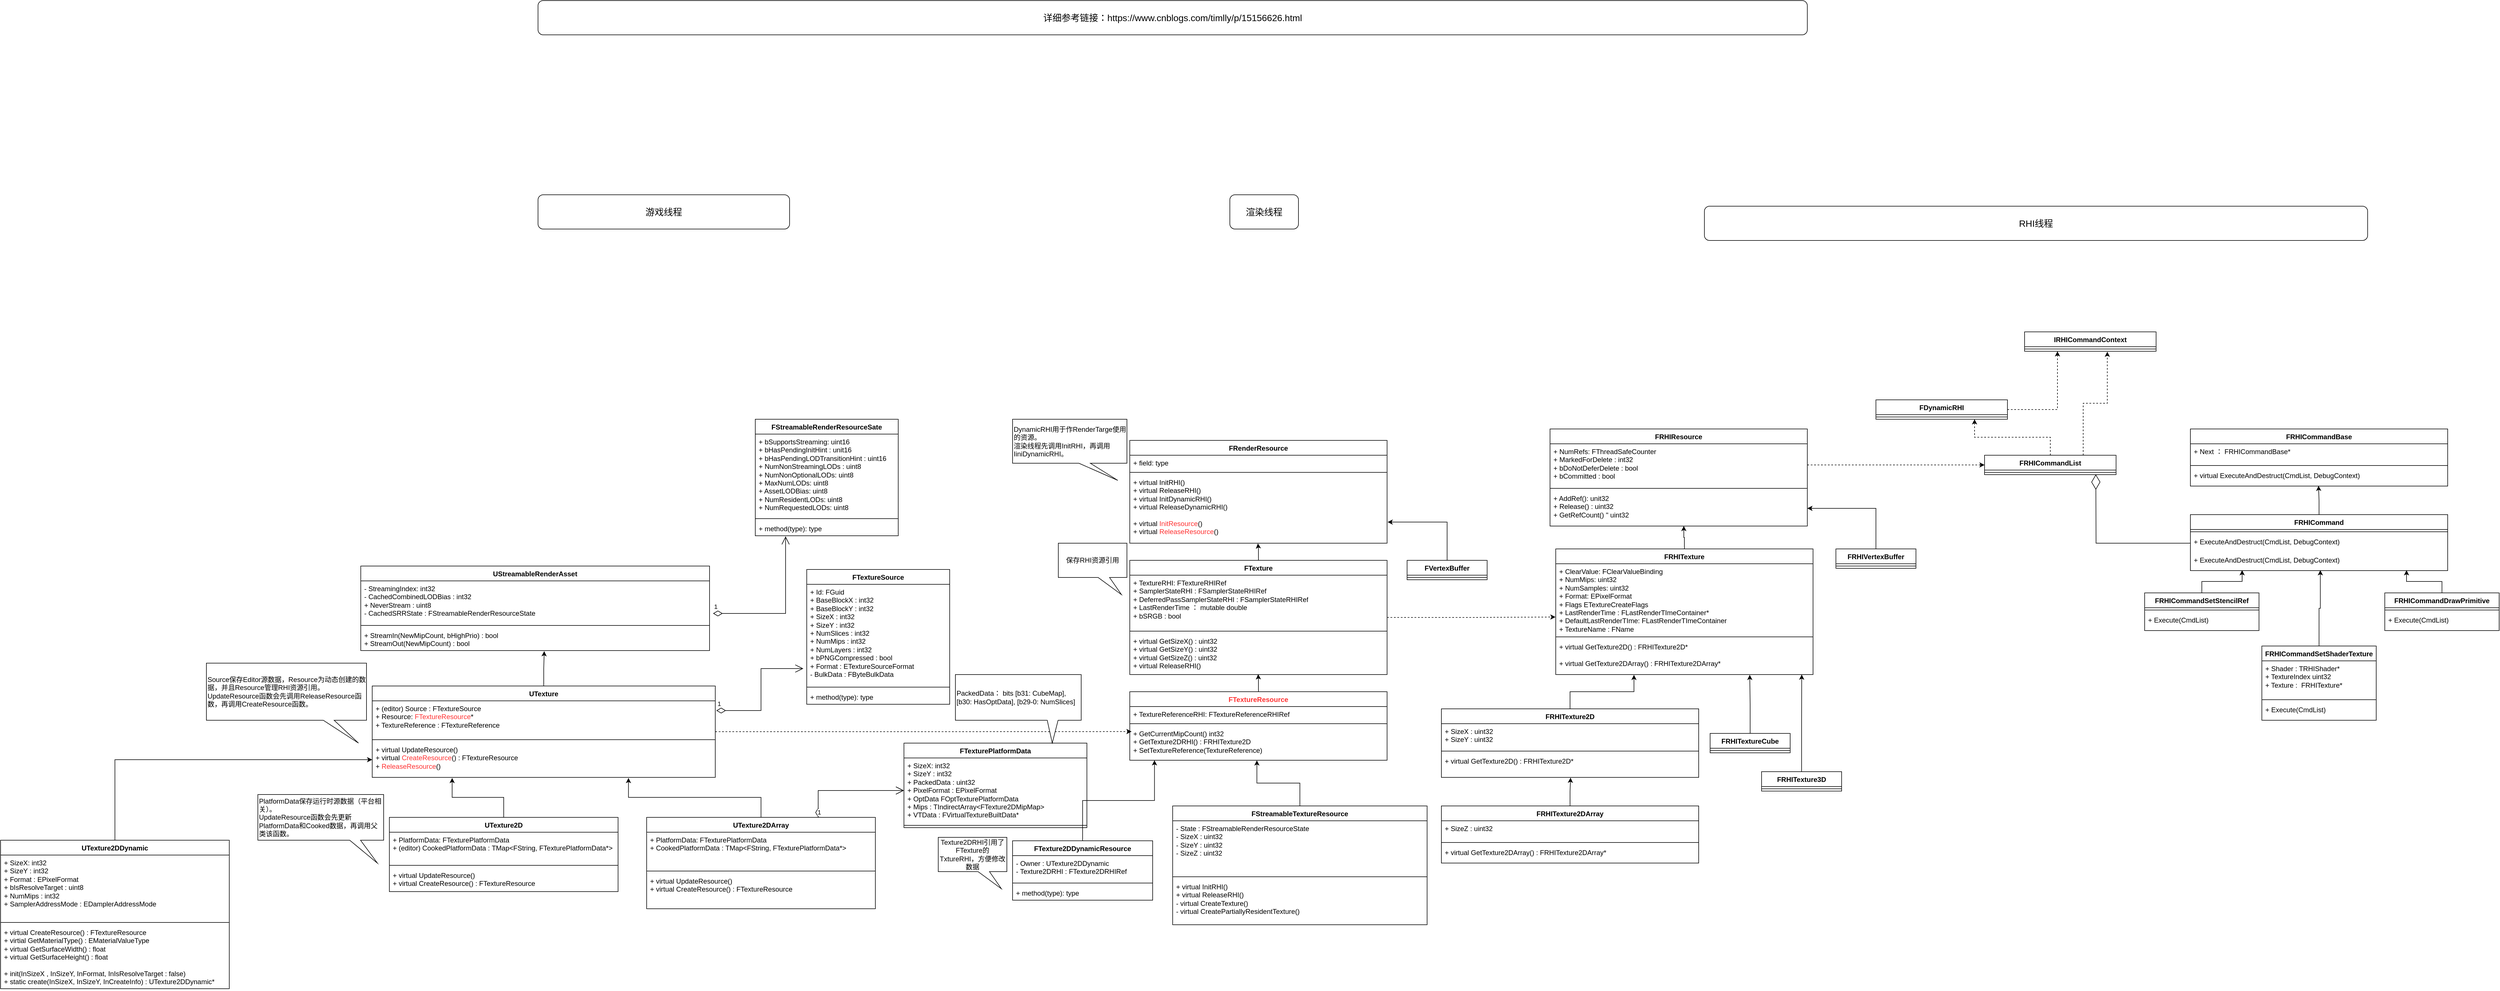 <mxfile version="24.0.6" type="github">
  <diagram id="C5RBs43oDa-KdzZeNtuy" name="Page-1">
    <mxGraphModel dx="4495" dy="5303" grid="1" gridSize="10" guides="1" tooltips="1" connect="1" arrows="1" fold="1" page="1" pageScale="1" pageWidth="3300" pageHeight="4681" math="0" shadow="0">
      <root>
        <mxCell id="WIyWlLk6GJQsqaUBKTNV-0" />
        <mxCell id="WIyWlLk6GJQsqaUBKTNV-1" parent="WIyWlLk6GJQsqaUBKTNV-0" />
        <mxCell id="1qPpvCroPMqW7wBHYJon-7" value="UTexture" style="swimlane;fontStyle=1;align=center;verticalAlign=top;childLayout=stackLayout;horizontal=1;startSize=26;horizontalStack=0;resizeParent=1;resizeParentMax=0;resizeLast=0;collapsible=1;marginBottom=0;whiteSpace=wrap;html=1;" parent="WIyWlLk6GJQsqaUBKTNV-1" vertex="1">
          <mxGeometry x="270" y="320" width="600" height="160" as="geometry" />
        </mxCell>
        <mxCell id="1qPpvCroPMqW7wBHYJon-8" value="&lt;div&gt;+ (editor) Source : FTextureSource&lt;/div&gt;+ Resource: &lt;font color=&quot;#ff3333&quot;&gt;FTextureResource&lt;/font&gt;*&lt;div&gt;+ TextureReference : FTextureReference&lt;/div&gt;&lt;div&gt;&lt;br&gt;&lt;/div&gt;" style="text;strokeColor=none;fillColor=none;align=left;verticalAlign=top;spacingLeft=4;spacingRight=4;overflow=hidden;rotatable=0;points=[[0,0.5],[1,0.5]];portConstraint=eastwest;whiteSpace=wrap;html=1;" parent="1qPpvCroPMqW7wBHYJon-7" vertex="1">
          <mxGeometry y="26" width="600" height="64" as="geometry" />
        </mxCell>
        <mxCell id="1qPpvCroPMqW7wBHYJon-9" value="" style="line;strokeWidth=1;fillColor=none;align=left;verticalAlign=middle;spacingTop=-1;spacingLeft=3;spacingRight=3;rotatable=0;labelPosition=right;points=[];portConstraint=eastwest;strokeColor=inherit;" parent="1qPpvCroPMqW7wBHYJon-7" vertex="1">
          <mxGeometry y="90" width="600" height="8" as="geometry" />
        </mxCell>
        <mxCell id="1qPpvCroPMqW7wBHYJon-10" value="+ virtual UpdateResource()&lt;div&gt;+ virtual&amp;nbsp;&lt;font color=&quot;#ff3333&quot;&gt;CreateResource&lt;/font&gt;() : FTextureResource&lt;/div&gt;&lt;div&gt;+ &lt;font color=&quot;#ff3333&quot;&gt;ReleaseResource&lt;/font&gt;()&lt;/div&gt;" style="text;strokeColor=none;fillColor=none;align=left;verticalAlign=top;spacingLeft=4;spacingRight=4;overflow=hidden;rotatable=0;points=[[0,0.5],[1,0.5]];portConstraint=eastwest;whiteSpace=wrap;html=1;" parent="1qPpvCroPMqW7wBHYJon-7" vertex="1">
          <mxGeometry y="98" width="600" height="62" as="geometry" />
        </mxCell>
        <mxCell id="1qPpvCroPMqW7wBHYJon-11" value="UTexture2D" style="swimlane;fontStyle=1;align=center;verticalAlign=top;childLayout=stackLayout;horizontal=1;startSize=26;horizontalStack=0;resizeParent=1;resizeParentMax=0;resizeLast=0;collapsible=1;marginBottom=0;whiteSpace=wrap;html=1;" parent="WIyWlLk6GJQsqaUBKTNV-1" vertex="1">
          <mxGeometry x="300" y="550" width="400" height="130" as="geometry" />
        </mxCell>
        <mxCell id="1qPpvCroPMqW7wBHYJon-12" value="+ PlatformData: FTexturePlatformData&lt;div&gt;+ (editor) CookedPlatformData :&amp;nbsp;TMap&amp;lt;FString, FTexturePlatformData*&amp;gt;&lt;/div&gt;" style="text;strokeColor=none;fillColor=none;align=left;verticalAlign=top;spacingLeft=4;spacingRight=4;overflow=hidden;rotatable=0;points=[[0,0.5],[1,0.5]];portConstraint=eastwest;whiteSpace=wrap;html=1;" parent="1qPpvCroPMqW7wBHYJon-11" vertex="1">
          <mxGeometry y="26" width="400" height="54" as="geometry" />
        </mxCell>
        <mxCell id="1qPpvCroPMqW7wBHYJon-13" value="" style="line;strokeWidth=1;fillColor=none;align=left;verticalAlign=middle;spacingTop=-1;spacingLeft=3;spacingRight=3;rotatable=0;labelPosition=right;points=[];portConstraint=eastwest;strokeColor=inherit;" parent="1qPpvCroPMqW7wBHYJon-11" vertex="1">
          <mxGeometry y="80" width="400" height="8" as="geometry" />
        </mxCell>
        <mxCell id="1qPpvCroPMqW7wBHYJon-14" value="+ virtual UpdateResource()&lt;div&gt;+ virtual&amp;nbsp;CreateResource() : FTextureResource&lt;/div&gt;&lt;div&gt;&lt;br&gt;&lt;/div&gt;" style="text;strokeColor=none;fillColor=none;align=left;verticalAlign=top;spacingLeft=4;spacingRight=4;overflow=hidden;rotatable=0;points=[[0,0.5],[1,0.5]];portConstraint=eastwest;whiteSpace=wrap;html=1;" parent="1qPpvCroPMqW7wBHYJon-11" vertex="1">
          <mxGeometry y="88" width="400" height="42" as="geometry" />
        </mxCell>
        <mxCell id="1qPpvCroPMqW7wBHYJon-16" style="edgeStyle=orthogonalEdgeStyle;rounded=0;orthogonalLoop=1;jettySize=auto;html=1;entryX=0.233;entryY=1.016;entryDx=0;entryDy=0;entryPerimeter=0;" parent="WIyWlLk6GJQsqaUBKTNV-1" source="1qPpvCroPMqW7wBHYJon-11" target="1qPpvCroPMqW7wBHYJon-10" edge="1">
          <mxGeometry relative="1" as="geometry" />
        </mxCell>
        <mxCell id="1mHHUEUBmw5j4xQIcPsZ-0" value="UTexture2DArray" style="swimlane;fontStyle=1;align=center;verticalAlign=top;childLayout=stackLayout;horizontal=1;startSize=26;horizontalStack=0;resizeParent=1;resizeParentMax=0;resizeLast=0;collapsible=1;marginBottom=0;whiteSpace=wrap;html=1;" parent="WIyWlLk6GJQsqaUBKTNV-1" vertex="1">
          <mxGeometry x="750" y="550" width="400" height="160" as="geometry" />
        </mxCell>
        <mxCell id="1mHHUEUBmw5j4xQIcPsZ-1" value="+ PlatformData: FTexturePlatformData&lt;div&gt;+ CookedPlatformData :&amp;nbsp;TMap&amp;lt;FString, FTexturePlatformData*&amp;gt;&lt;/div&gt;" style="text;strokeColor=none;fillColor=none;align=left;verticalAlign=top;spacingLeft=4;spacingRight=4;overflow=hidden;rotatable=0;points=[[0,0.5],[1,0.5]];portConstraint=eastwest;whiteSpace=wrap;html=1;" parent="1mHHUEUBmw5j4xQIcPsZ-0" vertex="1">
          <mxGeometry y="26" width="400" height="64" as="geometry" />
        </mxCell>
        <mxCell id="1mHHUEUBmw5j4xQIcPsZ-2" value="" style="line;strokeWidth=1;fillColor=none;align=left;verticalAlign=middle;spacingTop=-1;spacingLeft=3;spacingRight=3;rotatable=0;labelPosition=right;points=[];portConstraint=eastwest;strokeColor=inherit;" parent="1mHHUEUBmw5j4xQIcPsZ-0" vertex="1">
          <mxGeometry y="90" width="400" height="8" as="geometry" />
        </mxCell>
        <mxCell id="1mHHUEUBmw5j4xQIcPsZ-3" value="+ virtual UpdateResource()&lt;div&gt;+ virtual&amp;nbsp;CreateResource() : FTextureResource&lt;/div&gt;&lt;div&gt;&lt;br&gt;&lt;/div&gt;" style="text;strokeColor=none;fillColor=none;align=left;verticalAlign=top;spacingLeft=4;spacingRight=4;overflow=hidden;rotatable=0;points=[[0,0.5],[1,0.5]];portConstraint=eastwest;whiteSpace=wrap;html=1;" parent="1mHHUEUBmw5j4xQIcPsZ-0" vertex="1">
          <mxGeometry y="98" width="400" height="62" as="geometry" />
        </mxCell>
        <mxCell id="1mHHUEUBmw5j4xQIcPsZ-4" style="edgeStyle=orthogonalEdgeStyle;rounded=0;orthogonalLoop=1;jettySize=auto;html=1;entryX=0.747;entryY=1.016;entryDx=0;entryDy=0;entryPerimeter=0;" parent="WIyWlLk6GJQsqaUBKTNV-1" source="1mHHUEUBmw5j4xQIcPsZ-0" target="1qPpvCroPMqW7wBHYJon-10" edge="1">
          <mxGeometry relative="1" as="geometry" />
        </mxCell>
        <mxCell id="1mHHUEUBmw5j4xQIcPsZ-10" value="&lt;font color=&quot;#ff3333&quot;&gt;FTextureResource&lt;/font&gt;" style="swimlane;fontStyle=1;align=center;verticalAlign=top;childLayout=stackLayout;horizontal=1;startSize=26;horizontalStack=0;resizeParent=1;resizeParentMax=0;resizeLast=0;collapsible=1;marginBottom=0;whiteSpace=wrap;html=1;" parent="WIyWlLk6GJQsqaUBKTNV-1" vertex="1">
          <mxGeometry x="1595" y="330" width="450" height="120" as="geometry" />
        </mxCell>
        <mxCell id="1mHHUEUBmw5j4xQIcPsZ-11" value="+ TextureReferenceRHI: FTextureReferenceRHIRef" style="text;strokeColor=none;fillColor=none;align=left;verticalAlign=top;spacingLeft=4;spacingRight=4;overflow=hidden;rotatable=0;points=[[0,0.5],[1,0.5]];portConstraint=eastwest;whiteSpace=wrap;html=1;" parent="1mHHUEUBmw5j4xQIcPsZ-10" vertex="1">
          <mxGeometry y="26" width="450" height="26" as="geometry" />
        </mxCell>
        <mxCell id="1mHHUEUBmw5j4xQIcPsZ-12" value="" style="line;strokeWidth=1;fillColor=none;align=left;verticalAlign=middle;spacingTop=-1;spacingLeft=3;spacingRight=3;rotatable=0;labelPosition=right;points=[];portConstraint=eastwest;strokeColor=inherit;" parent="1mHHUEUBmw5j4xQIcPsZ-10" vertex="1">
          <mxGeometry y="52" width="450" height="8" as="geometry" />
        </mxCell>
        <mxCell id="1mHHUEUBmw5j4xQIcPsZ-13" value="+&amp;nbsp;GetCurrentMipCount() int32&lt;div&gt;+ GetTexture2DRHI() : FRHITexture2D&lt;/div&gt;&lt;div&gt;+ SetTextureReference(TextureReference)&lt;/div&gt;" style="text;strokeColor=none;fillColor=none;align=left;verticalAlign=top;spacingLeft=4;spacingRight=4;overflow=hidden;rotatable=0;points=[[0,0.5],[1,0.5]];portConstraint=eastwest;whiteSpace=wrap;html=1;" parent="1mHHUEUBmw5j4xQIcPsZ-10" vertex="1">
          <mxGeometry y="60" width="450" height="60" as="geometry" />
        </mxCell>
        <mxCell id="1mHHUEUBmw5j4xQIcPsZ-14" value="FRenderResource" style="swimlane;fontStyle=1;align=center;verticalAlign=top;childLayout=stackLayout;horizontal=1;startSize=26;horizontalStack=0;resizeParent=1;resizeParentMax=0;resizeLast=0;collapsible=1;marginBottom=0;whiteSpace=wrap;html=1;" parent="WIyWlLk6GJQsqaUBKTNV-1" vertex="1">
          <mxGeometry x="1595" y="-110" width="450" height="180" as="geometry" />
        </mxCell>
        <mxCell id="1mHHUEUBmw5j4xQIcPsZ-15" value="+ field: type" style="text;strokeColor=none;fillColor=none;align=left;verticalAlign=top;spacingLeft=4;spacingRight=4;overflow=hidden;rotatable=0;points=[[0,0.5],[1,0.5]];portConstraint=eastwest;whiteSpace=wrap;html=1;" parent="1mHHUEUBmw5j4xQIcPsZ-14" vertex="1">
          <mxGeometry y="26" width="450" height="26" as="geometry" />
        </mxCell>
        <mxCell id="1mHHUEUBmw5j4xQIcPsZ-16" value="" style="line;strokeWidth=1;fillColor=none;align=left;verticalAlign=middle;spacingTop=-1;spacingLeft=3;spacingRight=3;rotatable=0;labelPosition=right;points=[];portConstraint=eastwest;strokeColor=inherit;" parent="1mHHUEUBmw5j4xQIcPsZ-14" vertex="1">
          <mxGeometry y="52" width="450" height="8" as="geometry" />
        </mxCell>
        <mxCell id="1mHHUEUBmw5j4xQIcPsZ-17" value="+ virtual&amp;nbsp;InitRHI()&lt;div&gt;+ virtual ReleaseRHI()&lt;/div&gt;&lt;div&gt;+&amp;nbsp;virtual InitDynamicRHI()&lt;/div&gt;&lt;div&gt;+&amp;nbsp;virtual ReleaseDynamicRHI()&lt;/div&gt;&lt;div&gt;&lt;br&gt;&lt;/div&gt;&lt;div&gt;+ virtual&amp;nbsp;&lt;font color=&quot;#ff3333&quot;&gt;InitResource&lt;/font&gt;()&lt;/div&gt;&lt;div&gt;+ virtual &lt;font color=&quot;#ff3333&quot;&gt;ReleaseResource&lt;/font&gt;()&lt;/div&gt;" style="text;strokeColor=none;fillColor=none;align=left;verticalAlign=top;spacingLeft=4;spacingRight=4;overflow=hidden;rotatable=0;points=[[0,0.5],[1,0.5]];portConstraint=eastwest;whiteSpace=wrap;html=1;" parent="1mHHUEUBmw5j4xQIcPsZ-14" vertex="1">
          <mxGeometry y="60" width="450" height="120" as="geometry" />
        </mxCell>
        <mxCell id="1mHHUEUBmw5j4xQIcPsZ-37" style="edgeStyle=orthogonalEdgeStyle;rounded=0;orthogonalLoop=1;jettySize=auto;html=1;dashed=1;entryX=-0.001;entryY=0.752;entryDx=0;entryDy=0;entryPerimeter=0;" parent="WIyWlLk6GJQsqaUBKTNV-1" source="1mHHUEUBmw5j4xQIcPsZ-18" target="1mHHUEUBmw5j4xQIcPsZ-33" edge="1">
          <mxGeometry relative="1" as="geometry" />
        </mxCell>
        <mxCell id="1mHHUEUBmw5j4xQIcPsZ-18" value="FTexture" style="swimlane;fontStyle=1;align=center;verticalAlign=top;childLayout=stackLayout;horizontal=1;startSize=26;horizontalStack=0;resizeParent=1;resizeParentMax=0;resizeLast=0;collapsible=1;marginBottom=0;whiteSpace=wrap;html=1;" parent="WIyWlLk6GJQsqaUBKTNV-1" vertex="1">
          <mxGeometry x="1595" y="100" width="450" height="200" as="geometry" />
        </mxCell>
        <mxCell id="1mHHUEUBmw5j4xQIcPsZ-19" value="+ TextureRHI: FTextureRHIRef&lt;div&gt;+&amp;nbsp;SamplerStateRHI : FSamplerStateRHIRef&lt;/div&gt;&lt;div&gt;+ DeferredPassSamplerStateRHI : FSamplerStateRHIRef&lt;/div&gt;&lt;div&gt;+&amp;nbsp;LastRenderTime ： mutable double&lt;/div&gt;&lt;div&gt;+ bSRGB : bool&lt;/div&gt;" style="text;strokeColor=none;fillColor=none;align=left;verticalAlign=top;spacingLeft=4;spacingRight=4;overflow=hidden;rotatable=0;points=[[0,0.5],[1,0.5]];portConstraint=eastwest;whiteSpace=wrap;html=1;" parent="1mHHUEUBmw5j4xQIcPsZ-18" vertex="1">
          <mxGeometry y="26" width="450" height="94" as="geometry" />
        </mxCell>
        <mxCell id="1mHHUEUBmw5j4xQIcPsZ-20" value="" style="line;strokeWidth=1;fillColor=none;align=left;verticalAlign=middle;spacingTop=-1;spacingLeft=3;spacingRight=3;rotatable=0;labelPosition=right;points=[];portConstraint=eastwest;strokeColor=inherit;" parent="1mHHUEUBmw5j4xQIcPsZ-18" vertex="1">
          <mxGeometry y="120" width="450" height="8" as="geometry" />
        </mxCell>
        <mxCell id="1mHHUEUBmw5j4xQIcPsZ-21" value="&lt;div&gt;+&amp;nbsp;virtual GetSizeX() :&amp;nbsp;&lt;span style=&quot;background-color: initial;&quot;&gt;uint32&lt;/span&gt;&lt;/div&gt;&lt;div&gt;+&amp;nbsp;virtual GetSizeY() :&amp;nbsp;&lt;span style=&quot;background-color: initial;&quot;&gt;uint32&lt;/span&gt;&lt;span style=&quot;background-color: initial;&quot;&gt;&lt;br&gt;&lt;/span&gt;&lt;/div&gt;&lt;div&gt;+&amp;nbsp;virtual GetSizeZ() :&amp;nbsp;&lt;span style=&quot;background-color: initial;&quot;&gt;uint32&lt;/span&gt;&lt;span style=&quot;background-color: initial;&quot;&gt;&lt;br&gt;&lt;/span&gt;&lt;/div&gt;&lt;div&gt;+ virtual ReleaseRHI()&lt;/div&gt;" style="text;strokeColor=none;fillColor=none;align=left;verticalAlign=top;spacingLeft=4;spacingRight=4;overflow=hidden;rotatable=0;points=[[0,0.5],[1,0.5]];portConstraint=eastwest;whiteSpace=wrap;html=1;" parent="1mHHUEUBmw5j4xQIcPsZ-18" vertex="1">
          <mxGeometry y="128" width="450" height="72" as="geometry" />
        </mxCell>
        <mxCell id="1mHHUEUBmw5j4xQIcPsZ-22" style="edgeStyle=orthogonalEdgeStyle;rounded=0;orthogonalLoop=1;jettySize=auto;html=1;entryX=0.498;entryY=1.003;entryDx=0;entryDy=0;entryPerimeter=0;" parent="WIyWlLk6GJQsqaUBKTNV-1" source="1mHHUEUBmw5j4xQIcPsZ-18" target="1mHHUEUBmw5j4xQIcPsZ-17" edge="1">
          <mxGeometry relative="1" as="geometry" />
        </mxCell>
        <mxCell id="1mHHUEUBmw5j4xQIcPsZ-24" style="edgeStyle=orthogonalEdgeStyle;rounded=0;orthogonalLoop=1;jettySize=auto;html=1;entryX=0.007;entryY=0.163;entryDx=0;entryDy=0;entryPerimeter=0;dashed=1;strokeColor=default;" parent="WIyWlLk6GJQsqaUBKTNV-1" source="1qPpvCroPMqW7wBHYJon-7" target="1mHHUEUBmw5j4xQIcPsZ-13" edge="1">
          <mxGeometry relative="1" as="geometry" />
        </mxCell>
        <mxCell id="1mHHUEUBmw5j4xQIcPsZ-26" value="保存RHI资源引用" style="shape=callout;whiteSpace=wrap;html=1;perimeter=calloutPerimeter;size=30;position=0.58;position2=0.92;" parent="WIyWlLk6GJQsqaUBKTNV-1" vertex="1">
          <mxGeometry x="1470" y="70" width="120" height="90" as="geometry" />
        </mxCell>
        <mxCell id="1mHHUEUBmw5j4xQIcPsZ-27" style="edgeStyle=orthogonalEdgeStyle;rounded=0;orthogonalLoop=1;jettySize=auto;html=1;entryX=0.499;entryY=0.992;entryDx=0;entryDy=0;entryPerimeter=0;" parent="WIyWlLk6GJQsqaUBKTNV-1" source="1mHHUEUBmw5j4xQIcPsZ-10" target="1mHHUEUBmw5j4xQIcPsZ-21" edge="1">
          <mxGeometry relative="1" as="geometry" />
        </mxCell>
        <mxCell id="1mHHUEUBmw5j4xQIcPsZ-28" value="FRHIResource" style="swimlane;fontStyle=1;align=center;verticalAlign=top;childLayout=stackLayout;horizontal=1;startSize=26;horizontalStack=0;resizeParent=1;resizeParentMax=0;resizeLast=0;collapsible=1;marginBottom=0;whiteSpace=wrap;html=1;" parent="WIyWlLk6GJQsqaUBKTNV-1" vertex="1">
          <mxGeometry x="2330" y="-130" width="450" height="170" as="geometry" />
        </mxCell>
        <mxCell id="1mHHUEUBmw5j4xQIcPsZ-29" value="+ NumRefs: FThreadSafeCounter&lt;div&gt;+ MarkedForDelete : int32&lt;/div&gt;&lt;div&gt;+ bDoNotDeferDelete : bool&lt;/div&gt;&lt;div&gt;+ bCommitted : bool&lt;/div&gt;" style="text;strokeColor=none;fillColor=none;align=left;verticalAlign=top;spacingLeft=4;spacingRight=4;overflow=hidden;rotatable=0;points=[[0,0.5],[1,0.5]];portConstraint=eastwest;whiteSpace=wrap;html=1;" parent="1mHHUEUBmw5j4xQIcPsZ-28" vertex="1">
          <mxGeometry y="26" width="450" height="74" as="geometry" />
        </mxCell>
        <mxCell id="1mHHUEUBmw5j4xQIcPsZ-30" value="" style="line;strokeWidth=1;fillColor=none;align=left;verticalAlign=middle;spacingTop=-1;spacingLeft=3;spacingRight=3;rotatable=0;labelPosition=right;points=[];portConstraint=eastwest;strokeColor=inherit;" parent="1mHHUEUBmw5j4xQIcPsZ-28" vertex="1">
          <mxGeometry y="100" width="450" height="8" as="geometry" />
        </mxCell>
        <mxCell id="1mHHUEUBmw5j4xQIcPsZ-31" value="+ AddRef(): unit32&lt;div&gt;+ Release() : uint32&lt;/div&gt;&lt;div&gt;+ GetRefCount() &quot; uint32&lt;/div&gt;" style="text;strokeColor=none;fillColor=none;align=left;verticalAlign=top;spacingLeft=4;spacingRight=4;overflow=hidden;rotatable=0;points=[[0,0.5],[1,0.5]];portConstraint=eastwest;whiteSpace=wrap;html=1;" parent="1mHHUEUBmw5j4xQIcPsZ-28" vertex="1">
          <mxGeometry y="108" width="450" height="62" as="geometry" />
        </mxCell>
        <mxCell id="1mHHUEUBmw5j4xQIcPsZ-32" value="FRHITexture" style="swimlane;fontStyle=1;align=center;verticalAlign=top;childLayout=stackLayout;horizontal=1;startSize=26;horizontalStack=0;resizeParent=1;resizeParentMax=0;resizeLast=0;collapsible=1;marginBottom=0;whiteSpace=wrap;html=1;" parent="WIyWlLk6GJQsqaUBKTNV-1" vertex="1">
          <mxGeometry x="2340" y="80" width="450" height="220" as="geometry" />
        </mxCell>
        <mxCell id="1mHHUEUBmw5j4xQIcPsZ-33" value="+ ClearValue: FClearValueBinding&lt;div&gt;+ NumMips: uint32&lt;/div&gt;&lt;div&gt;+ NumSamples: uint32&lt;/div&gt;&lt;div&gt;+ Format: EPixelFormat&lt;/div&gt;&lt;div&gt;+ Flags ETextureCreateFlags&lt;/div&gt;&lt;div&gt;+ LastRenderTime : FLastRenderTImeContainer*&lt;/div&gt;&lt;div&gt;+ DefaultLastRenderTIme:&amp;nbsp;&lt;span style=&quot;background-color: initial;&quot;&gt;FLastRenderTImeContainer&lt;/span&gt;&lt;span style=&quot;background-color: initial;&quot;&gt;&amp;nbsp;&lt;/span&gt;&lt;/div&gt;&lt;div&gt;&lt;span style=&quot;background-color: initial;&quot;&gt;+ TextureName : FName&lt;/span&gt;&lt;/div&gt;" style="text;strokeColor=none;fillColor=none;align=left;verticalAlign=top;spacingLeft=4;spacingRight=4;overflow=hidden;rotatable=0;points=[[0,0.5],[1,0.5]];portConstraint=eastwest;whiteSpace=wrap;html=1;" parent="1mHHUEUBmw5j4xQIcPsZ-32" vertex="1">
          <mxGeometry y="26" width="450" height="124" as="geometry" />
        </mxCell>
        <mxCell id="1mHHUEUBmw5j4xQIcPsZ-34" value="" style="line;strokeWidth=1;fillColor=none;align=left;verticalAlign=middle;spacingTop=-1;spacingLeft=3;spacingRight=3;rotatable=0;labelPosition=right;points=[];portConstraint=eastwest;strokeColor=inherit;" parent="1mHHUEUBmw5j4xQIcPsZ-32" vertex="1">
          <mxGeometry y="150" width="450" height="8" as="geometry" />
        </mxCell>
        <mxCell id="1mHHUEUBmw5j4xQIcPsZ-35" value="+&amp;nbsp;virtual GetTexture2D() : FRHITexture2D*&amp;nbsp;&lt;div&gt;&lt;br&gt;&lt;/div&gt;&lt;div&gt;+&amp;nbsp;virtual GetTexture2DArray() : FRHITexture2DArray*&amp;nbsp;&lt;br&gt;&lt;/div&gt;" style="text;strokeColor=none;fillColor=none;align=left;verticalAlign=top;spacingLeft=4;spacingRight=4;overflow=hidden;rotatable=0;points=[[0,0.5],[1,0.5]];portConstraint=eastwest;whiteSpace=wrap;html=1;" parent="1mHHUEUBmw5j4xQIcPsZ-32" vertex="1">
          <mxGeometry y="158" width="450" height="62" as="geometry" />
        </mxCell>
        <mxCell id="1mHHUEUBmw5j4xQIcPsZ-36" style="edgeStyle=orthogonalEdgeStyle;rounded=0;orthogonalLoop=1;jettySize=auto;html=1;entryX=0.52;entryY=0.997;entryDx=0;entryDy=0;entryPerimeter=0;" parent="WIyWlLk6GJQsqaUBKTNV-1" source="1mHHUEUBmw5j4xQIcPsZ-32" target="1mHHUEUBmw5j4xQIcPsZ-31" edge="1">
          <mxGeometry relative="1" as="geometry" />
        </mxCell>
        <mxCell id="1mHHUEUBmw5j4xQIcPsZ-38" value="UStreamableRenderAsset" style="swimlane;fontStyle=1;align=center;verticalAlign=top;childLayout=stackLayout;horizontal=1;startSize=26;horizontalStack=0;resizeParent=1;resizeParentMax=0;resizeLast=0;collapsible=1;marginBottom=0;whiteSpace=wrap;html=1;" parent="WIyWlLk6GJQsqaUBKTNV-1" vertex="1">
          <mxGeometry x="250" y="110" width="610" height="148" as="geometry" />
        </mxCell>
        <mxCell id="1mHHUEUBmw5j4xQIcPsZ-39" value="- StreamingIndex: int32&lt;div&gt;- CachedCombinedLODBias : int32&lt;/div&gt;&lt;div&gt;+ NeverStream : uint8&lt;/div&gt;&lt;div&gt;- CachedSRRState : FStreamableRenderResourceState&lt;/div&gt;" style="text;strokeColor=none;fillColor=none;align=left;verticalAlign=top;spacingLeft=4;spacingRight=4;overflow=hidden;rotatable=0;points=[[0,0.5],[1,0.5]];portConstraint=eastwest;whiteSpace=wrap;html=1;" parent="1mHHUEUBmw5j4xQIcPsZ-38" vertex="1">
          <mxGeometry y="26" width="610" height="74" as="geometry" />
        </mxCell>
        <mxCell id="1mHHUEUBmw5j4xQIcPsZ-40" value="" style="line;strokeWidth=1;fillColor=none;align=left;verticalAlign=middle;spacingTop=-1;spacingLeft=3;spacingRight=3;rotatable=0;labelPosition=right;points=[];portConstraint=eastwest;strokeColor=inherit;" parent="1mHHUEUBmw5j4xQIcPsZ-38" vertex="1">
          <mxGeometry y="100" width="610" height="8" as="geometry" />
        </mxCell>
        <mxCell id="1mHHUEUBmw5j4xQIcPsZ-41" value="+ StreamIn(NewMipCount, bHighPrio) : bool&lt;div&gt;+ StreamOut(NewMipCount) : bool&lt;/div&gt;" style="text;strokeColor=none;fillColor=none;align=left;verticalAlign=top;spacingLeft=4;spacingRight=4;overflow=hidden;rotatable=0;points=[[0,0.5],[1,0.5]];portConstraint=eastwest;whiteSpace=wrap;html=1;" parent="1mHHUEUBmw5j4xQIcPsZ-38" vertex="1">
          <mxGeometry y="108" width="610" height="40" as="geometry" />
        </mxCell>
        <mxCell id="1mHHUEUBmw5j4xQIcPsZ-42" style="edgeStyle=orthogonalEdgeStyle;rounded=0;orthogonalLoop=1;jettySize=auto;html=1;entryX=0.526;entryY=1.025;entryDx=0;entryDy=0;entryPerimeter=0;" parent="WIyWlLk6GJQsqaUBKTNV-1" source="1qPpvCroPMqW7wBHYJon-7" target="1mHHUEUBmw5j4xQIcPsZ-41" edge="1">
          <mxGeometry relative="1" as="geometry">
            <mxPoint x="574" y="208" as="targetPoint" />
          </mxGeometry>
        </mxCell>
        <mxCell id="1mHHUEUBmw5j4xQIcPsZ-43" value="FTexturePlatformData" style="swimlane;fontStyle=1;align=center;verticalAlign=top;childLayout=stackLayout;horizontal=1;startSize=26;horizontalStack=0;resizeParent=1;resizeParentMax=0;resizeLast=0;collapsible=1;marginBottom=0;whiteSpace=wrap;html=1;" parent="WIyWlLk6GJQsqaUBKTNV-1" vertex="1">
          <mxGeometry x="1200" y="420" width="320" height="148" as="geometry" />
        </mxCell>
        <mxCell id="1mHHUEUBmw5j4xQIcPsZ-44" value="+ SizeX: int32&lt;div&gt;+ SizeY : int32&lt;/div&gt;&lt;div&gt;+ PackedData : uint32&lt;/div&gt;&lt;div&gt;+ PixelFormat : EPixelFormat&lt;/div&gt;&lt;div&gt;+ OptData FOptTexturePlatformData&lt;/div&gt;&lt;div&gt;+&amp;nbsp;Mips : TIndirectArray&amp;lt;FTexture2DMipMap&amp;gt;&lt;/div&gt;&lt;div&gt;+ VTData : FVirtualTextureBuiltData*&lt;/div&gt;" style="text;strokeColor=none;fillColor=none;align=left;verticalAlign=top;spacingLeft=4;spacingRight=4;overflow=hidden;rotatable=0;points=[[0,0.5],[1,0.5]];portConstraint=eastwest;whiteSpace=wrap;html=1;" parent="1mHHUEUBmw5j4xQIcPsZ-43" vertex="1">
          <mxGeometry y="26" width="320" height="114" as="geometry" />
        </mxCell>
        <mxCell id="1mHHUEUBmw5j4xQIcPsZ-45" value="" style="line;strokeWidth=1;fillColor=none;align=left;verticalAlign=middle;spacingTop=-1;spacingLeft=3;spacingRight=3;rotatable=0;labelPosition=right;points=[];portConstraint=eastwest;strokeColor=inherit;" parent="1mHHUEUBmw5j4xQIcPsZ-43" vertex="1">
          <mxGeometry y="140" width="320" height="8" as="geometry" />
        </mxCell>
        <mxCell id="1mHHUEUBmw5j4xQIcPsZ-50" value="1" style="endArrow=open;html=1;endSize=12;startArrow=diamondThin;startSize=14;startFill=0;edgeStyle=orthogonalEdgeStyle;align=left;verticalAlign=bottom;rounded=0;exitX=0.75;exitY=0;exitDx=0;exitDy=0;entryX=0;entryY=0.5;entryDx=0;entryDy=0;" parent="WIyWlLk6GJQsqaUBKTNV-1" source="1mHHUEUBmw5j4xQIcPsZ-0" target="1mHHUEUBmw5j4xQIcPsZ-44" edge="1">
          <mxGeometry x="-1" y="3" relative="1" as="geometry">
            <mxPoint x="1140" y="420" as="sourcePoint" />
            <mxPoint x="1300" y="420" as="targetPoint" />
          </mxGeometry>
        </mxCell>
        <mxCell id="1mHHUEUBmw5j4xQIcPsZ-51" value="FTextureSource" style="swimlane;fontStyle=1;align=center;verticalAlign=top;childLayout=stackLayout;horizontal=1;startSize=26;horizontalStack=0;resizeParent=1;resizeParentMax=0;resizeLast=0;collapsible=1;marginBottom=0;whiteSpace=wrap;html=1;" parent="WIyWlLk6GJQsqaUBKTNV-1" vertex="1">
          <mxGeometry x="1030" y="116" width="250" height="236" as="geometry" />
        </mxCell>
        <mxCell id="1mHHUEUBmw5j4xQIcPsZ-52" value="+ Id: FGuid&lt;div&gt;+&amp;nbsp;BaseBlockX : int32&lt;/div&gt;&lt;div&gt;+ BaseBlockY : int32&lt;/div&gt;&lt;div&gt;+ SizeX : int32&lt;/div&gt;&lt;div&gt;+ SizeY : int32&lt;/div&gt;&lt;div&gt;+ NumSlices : int32&lt;/div&gt;&lt;div&gt;+ NumMips : int32&lt;/div&gt;&lt;div&gt;+ NumLayers : int32&lt;/div&gt;&lt;div&gt;+ bPNGCompressed : bool&lt;/div&gt;&lt;div&gt;+&amp;nbsp;Format : ETextureSourceFormat&lt;/div&gt;&lt;div&gt;- BulkData : FByteBulkData&lt;/div&gt;" style="text;strokeColor=none;fillColor=none;align=left;verticalAlign=top;spacingLeft=4;spacingRight=4;overflow=hidden;rotatable=0;points=[[0,0.5],[1,0.5]];portConstraint=eastwest;whiteSpace=wrap;html=1;" parent="1mHHUEUBmw5j4xQIcPsZ-51" vertex="1">
          <mxGeometry y="26" width="250" height="176" as="geometry" />
        </mxCell>
        <mxCell id="1mHHUEUBmw5j4xQIcPsZ-53" value="" style="line;strokeWidth=1;fillColor=none;align=left;verticalAlign=middle;spacingTop=-1;spacingLeft=3;spacingRight=3;rotatable=0;labelPosition=right;points=[];portConstraint=eastwest;strokeColor=inherit;" parent="1mHHUEUBmw5j4xQIcPsZ-51" vertex="1">
          <mxGeometry y="202" width="250" height="8" as="geometry" />
        </mxCell>
        <mxCell id="1mHHUEUBmw5j4xQIcPsZ-54" value="+ method(type): type" style="text;strokeColor=none;fillColor=none;align=left;verticalAlign=top;spacingLeft=4;spacingRight=4;overflow=hidden;rotatable=0;points=[[0,0.5],[1,0.5]];portConstraint=eastwest;whiteSpace=wrap;html=1;" parent="1mHHUEUBmw5j4xQIcPsZ-51" vertex="1">
          <mxGeometry y="210" width="250" height="26" as="geometry" />
        </mxCell>
        <mxCell id="1mHHUEUBmw5j4xQIcPsZ-55" value="1" style="endArrow=open;html=1;endSize=12;startArrow=diamondThin;startSize=14;startFill=0;edgeStyle=orthogonalEdgeStyle;align=left;verticalAlign=bottom;rounded=0;entryX=-0.024;entryY=0.838;entryDx=0;entryDy=0;entryPerimeter=0;exitX=1.003;exitY=0.266;exitDx=0;exitDy=0;exitPerimeter=0;" parent="WIyWlLk6GJQsqaUBKTNV-1" source="1qPpvCroPMqW7wBHYJon-8" target="1mHHUEUBmw5j4xQIcPsZ-52" edge="1">
          <mxGeometry x="-1" y="3" relative="1" as="geometry">
            <mxPoint x="880" y="410" as="sourcePoint" />
            <mxPoint x="1040" y="410" as="targetPoint" />
          </mxGeometry>
        </mxCell>
        <mxCell id="1mHHUEUBmw5j4xQIcPsZ-58" value="Source保存Editor源数据，Resource为动态创建的数据，并且Resource管理RHI资源引用。&lt;div&gt;UpdateResource函数会先调用ReleaseResource函数，再调用CreateResource函数。&lt;/div&gt;" style="shape=callout;whiteSpace=wrap;html=1;perimeter=calloutPerimeter;size=40;position=0.73;position2=0.95;base=19;align=left;" parent="WIyWlLk6GJQsqaUBKTNV-1" vertex="1">
          <mxGeometry x="-20" y="280" width="280" height="140" as="geometry" />
        </mxCell>
        <mxCell id="1mHHUEUBmw5j4xQIcPsZ-59" value="PackedData： bits [b31: CubeMap], [b30: HasOptData], [b29-0: NumSlices]" style="shape=callout;whiteSpace=wrap;html=1;perimeter=calloutPerimeter;size=40;position=0.73;position2=0.77;base=19;align=left;" parent="WIyWlLk6GJQsqaUBKTNV-1" vertex="1">
          <mxGeometry x="1290" y="300" width="220" height="120" as="geometry" />
        </mxCell>
        <mxCell id="1mHHUEUBmw5j4xQIcPsZ-61" value="FStreamableRenderResourceSate" style="swimlane;fontStyle=1;align=center;verticalAlign=top;childLayout=stackLayout;horizontal=1;startSize=26;horizontalStack=0;resizeParent=1;resizeParentMax=0;resizeLast=0;collapsible=1;marginBottom=0;whiteSpace=wrap;html=1;" parent="WIyWlLk6GJQsqaUBKTNV-1" vertex="1">
          <mxGeometry x="940" y="-147" width="250" height="204" as="geometry" />
        </mxCell>
        <mxCell id="1mHHUEUBmw5j4xQIcPsZ-62" value="+ bSupportsStreaming: uint16&lt;div&gt;+&amp;nbsp;bHasPendingInitHint : unit16&lt;/div&gt;&lt;div&gt;+&amp;nbsp;bHasPendingLODTransitionHint : uint16&lt;br&gt;&lt;div&gt;+&amp;nbsp;NumNonStreamingLODs : uint8&lt;/div&gt;&lt;div&gt;+ NumNonOptionalLODs:&amp;nbsp;&lt;span style=&quot;background-color: initial;&quot;&gt;uint8&lt;/span&gt;&lt;/div&gt;&lt;div&gt;+ MaxNumLODs: uint8&lt;/div&gt;&lt;div&gt;+ AssetLODBias: uint8&lt;/div&gt;&lt;div&gt;+ NumResidentLODs: uint8&lt;/div&gt;&lt;div&gt;+ NumRequestedLODs: uint8&lt;/div&gt;&lt;/div&gt;" style="text;strokeColor=none;fillColor=none;align=left;verticalAlign=top;spacingLeft=4;spacingRight=4;overflow=hidden;rotatable=0;points=[[0,0.5],[1,0.5]];portConstraint=eastwest;whiteSpace=wrap;html=1;" parent="1mHHUEUBmw5j4xQIcPsZ-61" vertex="1">
          <mxGeometry y="26" width="250" height="144" as="geometry" />
        </mxCell>
        <mxCell id="1mHHUEUBmw5j4xQIcPsZ-63" value="" style="line;strokeWidth=1;fillColor=none;align=left;verticalAlign=middle;spacingTop=-1;spacingLeft=3;spacingRight=3;rotatable=0;labelPosition=right;points=[];portConstraint=eastwest;strokeColor=inherit;" parent="1mHHUEUBmw5j4xQIcPsZ-61" vertex="1">
          <mxGeometry y="170" width="250" height="8" as="geometry" />
        </mxCell>
        <mxCell id="1mHHUEUBmw5j4xQIcPsZ-64" value="+ method(type): type" style="text;strokeColor=none;fillColor=none;align=left;verticalAlign=top;spacingLeft=4;spacingRight=4;overflow=hidden;rotatable=0;points=[[0,0.5],[1,0.5]];portConstraint=eastwest;whiteSpace=wrap;html=1;" parent="1mHHUEUBmw5j4xQIcPsZ-61" vertex="1">
          <mxGeometry y="178" width="250" height="26" as="geometry" />
        </mxCell>
        <mxCell id="1mHHUEUBmw5j4xQIcPsZ-65" value="1" style="endArrow=open;html=1;endSize=12;startArrow=diamondThin;startSize=14;startFill=0;edgeStyle=orthogonalEdgeStyle;align=left;verticalAlign=bottom;rounded=0;entryX=0.212;entryY=1.038;entryDx=0;entryDy=0;entryPerimeter=0;exitX=1.01;exitY=0.77;exitDx=0;exitDy=0;exitPerimeter=0;" parent="WIyWlLk6GJQsqaUBKTNV-1" source="1mHHUEUBmw5j4xQIcPsZ-39" target="1mHHUEUBmw5j4xQIcPsZ-64" edge="1">
          <mxGeometry x="-1" y="3" relative="1" as="geometry">
            <mxPoint x="873.75" y="172" as="sourcePoint" />
            <mxPoint x="1025.75" y="80" as="targetPoint" />
          </mxGeometry>
        </mxCell>
        <mxCell id="lp9Jnz26pDL65dUn3LYR-0" value="游戏线程" style="rounded=1;whiteSpace=wrap;html=1;fontSize=16;" parent="WIyWlLk6GJQsqaUBKTNV-1" vertex="1">
          <mxGeometry x="560" y="-540" width="440" height="60" as="geometry" />
        </mxCell>
        <mxCell id="lp9Jnz26pDL65dUn3LYR-1" value="渲染线程" style="rounded=1;whiteSpace=wrap;html=1;fontSize=16;" parent="WIyWlLk6GJQsqaUBKTNV-1" vertex="1">
          <mxGeometry x="1770" y="-540" width="120" height="60" as="geometry" />
        </mxCell>
        <mxCell id="lp9Jnz26pDL65dUn3LYR-2" value="RHI线程" style="rounded=1;whiteSpace=wrap;html=1;fontSize=16;" parent="WIyWlLk6GJQsqaUBKTNV-1" vertex="1">
          <mxGeometry x="2600" y="-520" width="1160" height="60" as="geometry" />
        </mxCell>
        <mxCell id="lp9Jnz26pDL65dUn3LYR-3" value="FRHITexture2D" style="swimlane;fontStyle=1;align=center;verticalAlign=top;childLayout=stackLayout;horizontal=1;startSize=26;horizontalStack=0;resizeParent=1;resizeParentMax=0;resizeLast=0;collapsible=1;marginBottom=0;whiteSpace=wrap;html=1;" parent="WIyWlLk6GJQsqaUBKTNV-1" vertex="1">
          <mxGeometry x="2140" y="360" width="450" height="120" as="geometry" />
        </mxCell>
        <mxCell id="lp9Jnz26pDL65dUn3LYR-4" value="+ SizeX : uint32&lt;div&gt;+ SizeY : uint32&lt;/div&gt;" style="text;strokeColor=none;fillColor=none;align=left;verticalAlign=top;spacingLeft=4;spacingRight=4;overflow=hidden;rotatable=0;points=[[0,0.5],[1,0.5]];portConstraint=eastwest;whiteSpace=wrap;html=1;" parent="lp9Jnz26pDL65dUn3LYR-3" vertex="1">
          <mxGeometry y="26" width="450" height="44" as="geometry" />
        </mxCell>
        <mxCell id="lp9Jnz26pDL65dUn3LYR-5" value="" style="line;strokeWidth=1;fillColor=none;align=left;verticalAlign=middle;spacingTop=-1;spacingLeft=3;spacingRight=3;rotatable=0;labelPosition=right;points=[];portConstraint=eastwest;strokeColor=inherit;" parent="lp9Jnz26pDL65dUn3LYR-3" vertex="1">
          <mxGeometry y="70" width="450" height="8" as="geometry" />
        </mxCell>
        <mxCell id="lp9Jnz26pDL65dUn3LYR-6" value="+&amp;nbsp;virtual GetTexture2D() : FRHITexture2D*&amp;nbsp;" style="text;strokeColor=none;fillColor=none;align=left;verticalAlign=top;spacingLeft=4;spacingRight=4;overflow=hidden;rotatable=0;points=[[0,0.5],[1,0.5]];portConstraint=eastwest;whiteSpace=wrap;html=1;" parent="lp9Jnz26pDL65dUn3LYR-3" vertex="1">
          <mxGeometry y="78" width="450" height="42" as="geometry" />
        </mxCell>
        <mxCell id="lp9Jnz26pDL65dUn3LYR-8" value="FRHITexture2DArray" style="swimlane;fontStyle=1;align=center;verticalAlign=top;childLayout=stackLayout;horizontal=1;startSize=26;horizontalStack=0;resizeParent=1;resizeParentMax=0;resizeLast=0;collapsible=1;marginBottom=0;whiteSpace=wrap;html=1;" parent="WIyWlLk6GJQsqaUBKTNV-1" vertex="1">
          <mxGeometry x="2140" y="530" width="450" height="100" as="geometry" />
        </mxCell>
        <mxCell id="lp9Jnz26pDL65dUn3LYR-9" value="+ SizeZ : uint32" style="text;strokeColor=none;fillColor=none;align=left;verticalAlign=top;spacingLeft=4;spacingRight=4;overflow=hidden;rotatable=0;points=[[0,0.5],[1,0.5]];portConstraint=eastwest;whiteSpace=wrap;html=1;" parent="lp9Jnz26pDL65dUn3LYR-8" vertex="1">
          <mxGeometry y="26" width="450" height="34" as="geometry" />
        </mxCell>
        <mxCell id="lp9Jnz26pDL65dUn3LYR-10" value="" style="line;strokeWidth=1;fillColor=none;align=left;verticalAlign=middle;spacingTop=-1;spacingLeft=3;spacingRight=3;rotatable=0;labelPosition=right;points=[];portConstraint=eastwest;strokeColor=inherit;" parent="lp9Jnz26pDL65dUn3LYR-8" vertex="1">
          <mxGeometry y="60" width="450" height="8" as="geometry" />
        </mxCell>
        <mxCell id="lp9Jnz26pDL65dUn3LYR-11" value="+&amp;nbsp;virtual GetTexture2DArray() : FRHITexture2DArray*&amp;nbsp;" style="text;strokeColor=none;fillColor=none;align=left;verticalAlign=top;spacingLeft=4;spacingRight=4;overflow=hidden;rotatable=0;points=[[0,0.5],[1,0.5]];portConstraint=eastwest;whiteSpace=wrap;html=1;" parent="lp9Jnz26pDL65dUn3LYR-8" vertex="1">
          <mxGeometry y="68" width="450" height="32" as="geometry" />
        </mxCell>
        <mxCell id="lp9Jnz26pDL65dUn3LYR-13" style="edgeStyle=orthogonalEdgeStyle;rounded=0;orthogonalLoop=1;jettySize=auto;html=1;entryX=0.502;entryY=1.012;entryDx=0;entryDy=0;entryPerimeter=0;" parent="WIyWlLk6GJQsqaUBKTNV-1" source="lp9Jnz26pDL65dUn3LYR-8" target="lp9Jnz26pDL65dUn3LYR-6" edge="1">
          <mxGeometry relative="1" as="geometry" />
        </mxCell>
        <mxCell id="lp9Jnz26pDL65dUn3LYR-14" style="edgeStyle=orthogonalEdgeStyle;rounded=0;orthogonalLoop=1;jettySize=auto;html=1;entryX=0.304;entryY=1.008;entryDx=0;entryDy=0;entryPerimeter=0;" parent="WIyWlLk6GJQsqaUBKTNV-1" source="lp9Jnz26pDL65dUn3LYR-3" target="1mHHUEUBmw5j4xQIcPsZ-35" edge="1">
          <mxGeometry relative="1" as="geometry" />
        </mxCell>
        <mxCell id="lp9Jnz26pDL65dUn3LYR-15" value="FRHITextureCube" style="swimlane;fontStyle=1;align=center;verticalAlign=top;childLayout=stackLayout;horizontal=1;startSize=26;horizontalStack=0;resizeParent=1;resizeParentMax=0;resizeLast=0;collapsible=1;marginBottom=0;whiteSpace=wrap;html=1;" parent="WIyWlLk6GJQsqaUBKTNV-1" vertex="1">
          <mxGeometry x="2610" y="403" width="140" height="34" as="geometry" />
        </mxCell>
        <mxCell id="lp9Jnz26pDL65dUn3LYR-17" value="" style="line;strokeWidth=1;fillColor=none;align=left;verticalAlign=middle;spacingTop=-1;spacingLeft=3;spacingRight=3;rotatable=0;labelPosition=right;points=[];portConstraint=eastwest;strokeColor=inherit;" parent="lp9Jnz26pDL65dUn3LYR-15" vertex="1">
          <mxGeometry y="26" width="140" height="8" as="geometry" />
        </mxCell>
        <mxCell id="lp9Jnz26pDL65dUn3LYR-19" style="edgeStyle=orthogonalEdgeStyle;rounded=0;orthogonalLoop=1;jettySize=auto;html=1;entryX=0.754;entryY=1.008;entryDx=0;entryDy=0;entryPerimeter=0;" parent="WIyWlLk6GJQsqaUBKTNV-1" source="lp9Jnz26pDL65dUn3LYR-15" target="1mHHUEUBmw5j4xQIcPsZ-35" edge="1">
          <mxGeometry relative="1" as="geometry" />
        </mxCell>
        <mxCell id="lp9Jnz26pDL65dUn3LYR-20" value="FRHITexture3D" style="swimlane;fontStyle=1;align=center;verticalAlign=top;childLayout=stackLayout;horizontal=1;startSize=26;horizontalStack=0;resizeParent=1;resizeParentMax=0;resizeLast=0;collapsible=1;marginBottom=0;whiteSpace=wrap;html=1;" parent="WIyWlLk6GJQsqaUBKTNV-1" vertex="1">
          <mxGeometry x="2700" y="470" width="140" height="34" as="geometry" />
        </mxCell>
        <mxCell id="lp9Jnz26pDL65dUn3LYR-21" value="" style="line;strokeWidth=1;fillColor=none;align=left;verticalAlign=middle;spacingTop=-1;spacingLeft=3;spacingRight=3;rotatable=0;labelPosition=right;points=[];portConstraint=eastwest;strokeColor=inherit;" parent="lp9Jnz26pDL65dUn3LYR-20" vertex="1">
          <mxGeometry y="26" width="140" height="8" as="geometry" />
        </mxCell>
        <mxCell id="lp9Jnz26pDL65dUn3LYR-22" style="edgeStyle=orthogonalEdgeStyle;rounded=0;orthogonalLoop=1;jettySize=auto;html=1;entryX=0.956;entryY=1;entryDx=0;entryDy=0;entryPerimeter=0;" parent="WIyWlLk6GJQsqaUBKTNV-1" source="lp9Jnz26pDL65dUn3LYR-20" target="1mHHUEUBmw5j4xQIcPsZ-35" edge="1">
          <mxGeometry relative="1" as="geometry" />
        </mxCell>
        <mxCell id="lp9Jnz26pDL65dUn3LYR-23" value="详细参考链接：https://www.cnblogs.com/timlly/p/15156626.html" style="rounded=1;whiteSpace=wrap;html=1;fontSize=16;" parent="WIyWlLk6GJQsqaUBKTNV-1" vertex="1">
          <mxGeometry x="560" y="-880" width="2220" height="60" as="geometry" />
        </mxCell>
        <mxCell id="lp9Jnz26pDL65dUn3LYR-24" value="FVertexBuffer" style="swimlane;fontStyle=1;align=center;verticalAlign=top;childLayout=stackLayout;horizontal=1;startSize=26;horizontalStack=0;resizeParent=1;resizeParentMax=0;resizeLast=0;collapsible=1;marginBottom=0;whiteSpace=wrap;html=1;" parent="WIyWlLk6GJQsqaUBKTNV-1" vertex="1">
          <mxGeometry x="2080" y="100" width="140" height="34" as="geometry" />
        </mxCell>
        <mxCell id="lp9Jnz26pDL65dUn3LYR-25" value="" style="line;strokeWidth=1;fillColor=none;align=left;verticalAlign=middle;spacingTop=-1;spacingLeft=3;spacingRight=3;rotatable=0;labelPosition=right;points=[];portConstraint=eastwest;strokeColor=inherit;" parent="lp9Jnz26pDL65dUn3LYR-24" vertex="1">
          <mxGeometry y="26" width="140" height="8" as="geometry" />
        </mxCell>
        <mxCell id="lp9Jnz26pDL65dUn3LYR-26" style="edgeStyle=orthogonalEdgeStyle;rounded=0;orthogonalLoop=1;jettySize=auto;html=1;entryX=1.002;entryY=0.692;entryDx=0;entryDy=0;entryPerimeter=0;" parent="WIyWlLk6GJQsqaUBKTNV-1" source="lp9Jnz26pDL65dUn3LYR-24" target="1mHHUEUBmw5j4xQIcPsZ-17" edge="1">
          <mxGeometry relative="1" as="geometry" />
        </mxCell>
        <mxCell id="lp9Jnz26pDL65dUn3LYR-29" style="edgeStyle=orthogonalEdgeStyle;rounded=0;orthogonalLoop=1;jettySize=auto;html=1;entryX=1;entryY=0.5;entryDx=0;entryDy=0;" parent="WIyWlLk6GJQsqaUBKTNV-1" source="lp9Jnz26pDL65dUn3LYR-27" target="1mHHUEUBmw5j4xQIcPsZ-31" edge="1">
          <mxGeometry relative="1" as="geometry" />
        </mxCell>
        <mxCell id="lp9Jnz26pDL65dUn3LYR-27" value="FRHIVertexBuffer" style="swimlane;fontStyle=1;align=center;verticalAlign=top;childLayout=stackLayout;horizontal=1;startSize=26;horizontalStack=0;resizeParent=1;resizeParentMax=0;resizeLast=0;collapsible=1;marginBottom=0;whiteSpace=wrap;html=1;" parent="WIyWlLk6GJQsqaUBKTNV-1" vertex="1">
          <mxGeometry x="2830" y="80" width="140" height="34" as="geometry" />
        </mxCell>
        <mxCell id="lp9Jnz26pDL65dUn3LYR-28" value="" style="line;strokeWidth=1;fillColor=none;align=left;verticalAlign=middle;spacingTop=-1;spacingLeft=3;spacingRight=3;rotatable=0;labelPosition=right;points=[];portConstraint=eastwest;strokeColor=inherit;" parent="lp9Jnz26pDL65dUn3LYR-27" vertex="1">
          <mxGeometry y="26" width="140" height="8" as="geometry" />
        </mxCell>
        <mxCell id="lp9Jnz26pDL65dUn3LYR-30" value="FRHICommandBase" style="swimlane;fontStyle=1;align=center;verticalAlign=top;childLayout=stackLayout;horizontal=1;startSize=26;horizontalStack=0;resizeParent=1;resizeParentMax=0;resizeLast=0;collapsible=1;marginBottom=0;whiteSpace=wrap;html=1;" parent="WIyWlLk6GJQsqaUBKTNV-1" vertex="1">
          <mxGeometry x="3450" y="-130" width="450" height="100" as="geometry" />
        </mxCell>
        <mxCell id="lp9Jnz26pDL65dUn3LYR-31" value="+&amp;nbsp;Next ： FRHICommandBase*" style="text;strokeColor=none;fillColor=none;align=left;verticalAlign=top;spacingLeft=4;spacingRight=4;overflow=hidden;rotatable=0;points=[[0,0.5],[1,0.5]];portConstraint=eastwest;whiteSpace=wrap;html=1;" parent="lp9Jnz26pDL65dUn3LYR-30" vertex="1">
          <mxGeometry y="26" width="450" height="34" as="geometry" />
        </mxCell>
        <mxCell id="lp9Jnz26pDL65dUn3LYR-32" value="" style="line;strokeWidth=1;fillColor=none;align=left;verticalAlign=middle;spacingTop=-1;spacingLeft=3;spacingRight=3;rotatable=0;labelPosition=right;points=[];portConstraint=eastwest;strokeColor=inherit;" parent="lp9Jnz26pDL65dUn3LYR-30" vertex="1">
          <mxGeometry y="60" width="450" height="8" as="geometry" />
        </mxCell>
        <mxCell id="lp9Jnz26pDL65dUn3LYR-33" value="+ virtual&amp;nbsp;ExecuteAndDestruct(CmdList, DebugContext)" style="text;strokeColor=none;fillColor=none;align=left;verticalAlign=top;spacingLeft=4;spacingRight=4;overflow=hidden;rotatable=0;points=[[0,0.5],[1,0.5]];portConstraint=eastwest;whiteSpace=wrap;html=1;" parent="lp9Jnz26pDL65dUn3LYR-30" vertex="1">
          <mxGeometry y="68" width="450" height="32" as="geometry" />
        </mxCell>
        <mxCell id="lp9Jnz26pDL65dUn3LYR-34" value="FRHICommand" style="swimlane;fontStyle=1;align=center;verticalAlign=top;childLayout=stackLayout;horizontal=1;startSize=26;horizontalStack=0;resizeParent=1;resizeParentMax=0;resizeLast=0;collapsible=1;marginBottom=0;whiteSpace=wrap;html=1;" parent="WIyWlLk6GJQsqaUBKTNV-1" vertex="1">
          <mxGeometry x="3450" y="20" width="450" height="98" as="geometry" />
        </mxCell>
        <mxCell id="lp9Jnz26pDL65dUn3LYR-36" value="" style="line;strokeWidth=1;fillColor=none;align=left;verticalAlign=middle;spacingTop=-1;spacingLeft=3;spacingRight=3;rotatable=0;labelPosition=right;points=[];portConstraint=eastwest;strokeColor=inherit;" parent="lp9Jnz26pDL65dUn3LYR-34" vertex="1">
          <mxGeometry y="26" width="450" height="8" as="geometry" />
        </mxCell>
        <mxCell id="lp9Jnz26pDL65dUn3LYR-61" value="+ ExecuteAndDestruct(CmdList, DebugContext)" style="text;strokeColor=none;fillColor=none;align=left;verticalAlign=top;spacingLeft=4;spacingRight=4;overflow=hidden;rotatable=0;points=[[0,0.5],[1,0.5]];portConstraint=eastwest;whiteSpace=wrap;html=1;" parent="lp9Jnz26pDL65dUn3LYR-34" vertex="1">
          <mxGeometry y="34" width="450" height="32" as="geometry" />
        </mxCell>
        <mxCell id="lp9Jnz26pDL65dUn3LYR-37" value="+ ExecuteAndDestruct(CmdList, DebugContext)" style="text;strokeColor=none;fillColor=none;align=left;verticalAlign=top;spacingLeft=4;spacingRight=4;overflow=hidden;rotatable=0;points=[[0,0.5],[1,0.5]];portConstraint=eastwest;whiteSpace=wrap;html=1;" parent="lp9Jnz26pDL65dUn3LYR-34" vertex="1">
          <mxGeometry y="66" width="450" height="32" as="geometry" />
        </mxCell>
        <mxCell id="lp9Jnz26pDL65dUn3LYR-38" style="edgeStyle=orthogonalEdgeStyle;rounded=0;orthogonalLoop=1;jettySize=auto;html=1;entryX=0.498;entryY=0.984;entryDx=0;entryDy=0;entryPerimeter=0;" parent="WIyWlLk6GJQsqaUBKTNV-1" source="lp9Jnz26pDL65dUn3LYR-34" target="lp9Jnz26pDL65dUn3LYR-33" edge="1">
          <mxGeometry relative="1" as="geometry" />
        </mxCell>
        <mxCell id="lp9Jnz26pDL65dUn3LYR-40" value="FRHICommandSetStencilRef" style="swimlane;fontStyle=1;align=center;verticalAlign=top;childLayout=stackLayout;horizontal=1;startSize=26;horizontalStack=0;resizeParent=1;resizeParentMax=0;resizeLast=0;collapsible=1;marginBottom=0;whiteSpace=wrap;html=1;" parent="WIyWlLk6GJQsqaUBKTNV-1" vertex="1">
          <mxGeometry x="3370" y="157" width="200" height="66" as="geometry" />
        </mxCell>
        <mxCell id="lp9Jnz26pDL65dUn3LYR-41" value="" style="line;strokeWidth=1;fillColor=none;align=left;verticalAlign=middle;spacingTop=-1;spacingLeft=3;spacingRight=3;rotatable=0;labelPosition=right;points=[];portConstraint=eastwest;strokeColor=inherit;" parent="lp9Jnz26pDL65dUn3LYR-40" vertex="1">
          <mxGeometry y="26" width="200" height="8" as="geometry" />
        </mxCell>
        <mxCell id="lp9Jnz26pDL65dUn3LYR-42" value="+ Execute(CmdList)" style="text;strokeColor=none;fillColor=none;align=left;verticalAlign=top;spacingLeft=4;spacingRight=4;overflow=hidden;rotatable=0;points=[[0,0.5],[1,0.5]];portConstraint=eastwest;whiteSpace=wrap;html=1;" parent="lp9Jnz26pDL65dUn3LYR-40" vertex="1">
          <mxGeometry y="34" width="200" height="32" as="geometry" />
        </mxCell>
        <mxCell id="lp9Jnz26pDL65dUn3LYR-43" style="edgeStyle=orthogonalEdgeStyle;rounded=0;orthogonalLoop=1;jettySize=auto;html=1;entryX=0.201;entryY=0.977;entryDx=0;entryDy=0;entryPerimeter=0;" parent="WIyWlLk6GJQsqaUBKTNV-1" source="lp9Jnz26pDL65dUn3LYR-40" target="lp9Jnz26pDL65dUn3LYR-37" edge="1">
          <mxGeometry relative="1" as="geometry" />
        </mxCell>
        <mxCell id="lp9Jnz26pDL65dUn3LYR-44" value="FRHICommandDrawPrimitive" style="swimlane;fontStyle=1;align=center;verticalAlign=top;childLayout=stackLayout;horizontal=1;startSize=26;horizontalStack=0;resizeParent=1;resizeParentMax=0;resizeLast=0;collapsible=1;marginBottom=0;whiteSpace=wrap;html=1;" parent="WIyWlLk6GJQsqaUBKTNV-1" vertex="1">
          <mxGeometry x="3790" y="157" width="200" height="66" as="geometry" />
        </mxCell>
        <mxCell id="lp9Jnz26pDL65dUn3LYR-45" value="" style="line;strokeWidth=1;fillColor=none;align=left;verticalAlign=middle;spacingTop=-1;spacingLeft=3;spacingRight=3;rotatable=0;labelPosition=right;points=[];portConstraint=eastwest;strokeColor=inherit;" parent="lp9Jnz26pDL65dUn3LYR-44" vertex="1">
          <mxGeometry y="26" width="200" height="8" as="geometry" />
        </mxCell>
        <mxCell id="lp9Jnz26pDL65dUn3LYR-46" value="+ Execute(CmdList)" style="text;strokeColor=none;fillColor=none;align=left;verticalAlign=top;spacingLeft=4;spacingRight=4;overflow=hidden;rotatable=0;points=[[0,0.5],[1,0.5]];portConstraint=eastwest;whiteSpace=wrap;html=1;" parent="lp9Jnz26pDL65dUn3LYR-44" vertex="1">
          <mxGeometry y="34" width="200" height="32" as="geometry" />
        </mxCell>
        <mxCell id="lp9Jnz26pDL65dUn3LYR-47" style="edgeStyle=orthogonalEdgeStyle;rounded=0;orthogonalLoop=1;jettySize=auto;html=1;entryX=0.84;entryY=0.977;entryDx=0;entryDy=0;entryPerimeter=0;" parent="WIyWlLk6GJQsqaUBKTNV-1" source="lp9Jnz26pDL65dUn3LYR-44" target="lp9Jnz26pDL65dUn3LYR-37" edge="1">
          <mxGeometry relative="1" as="geometry">
            <mxPoint x="3769" y="85" as="targetPoint" />
          </mxGeometry>
        </mxCell>
        <mxCell id="lp9Jnz26pDL65dUn3LYR-52" value="FRHICommandSetShaderTexture" style="swimlane;fontStyle=1;align=center;verticalAlign=top;childLayout=stackLayout;horizontal=1;startSize=26;horizontalStack=0;resizeParent=1;resizeParentMax=0;resizeLast=0;collapsible=1;marginBottom=0;whiteSpace=wrap;html=1;" parent="WIyWlLk6GJQsqaUBKTNV-1" vertex="1">
          <mxGeometry x="3575" y="250" width="200" height="130" as="geometry" />
        </mxCell>
        <mxCell id="lp9Jnz26pDL65dUn3LYR-53" value="+ Shader : TRHIShader*&lt;div&gt;+ TextureIndex uint32&lt;/div&gt;&lt;div&gt;+ Texture :&amp;nbsp; FRHITexture*&lt;/div&gt;" style="text;strokeColor=none;fillColor=none;align=left;verticalAlign=top;spacingLeft=4;spacingRight=4;overflow=hidden;rotatable=0;points=[[0,0.5],[1,0.5]];portConstraint=eastwest;whiteSpace=wrap;html=1;" parent="lp9Jnz26pDL65dUn3LYR-52" vertex="1">
          <mxGeometry y="26" width="200" height="64" as="geometry" />
        </mxCell>
        <mxCell id="lp9Jnz26pDL65dUn3LYR-54" value="" style="line;strokeWidth=1;fillColor=none;align=left;verticalAlign=middle;spacingTop=-1;spacingLeft=3;spacingRight=3;rotatable=0;labelPosition=right;points=[];portConstraint=eastwest;strokeColor=inherit;" parent="lp9Jnz26pDL65dUn3LYR-52" vertex="1">
          <mxGeometry y="90" width="200" height="8" as="geometry" />
        </mxCell>
        <mxCell id="lp9Jnz26pDL65dUn3LYR-55" value="+ Execute(CmdList)" style="text;strokeColor=none;fillColor=none;align=left;verticalAlign=top;spacingLeft=4;spacingRight=4;overflow=hidden;rotatable=0;points=[[0,0.5],[1,0.5]];portConstraint=eastwest;whiteSpace=wrap;html=1;" parent="lp9Jnz26pDL65dUn3LYR-52" vertex="1">
          <mxGeometry y="98" width="200" height="32" as="geometry" />
        </mxCell>
        <mxCell id="lp9Jnz26pDL65dUn3LYR-56" style="edgeStyle=orthogonalEdgeStyle;rounded=0;orthogonalLoop=1;jettySize=auto;html=1;entryX=0.505;entryY=0.977;entryDx=0;entryDy=0;entryPerimeter=0;" parent="WIyWlLk6GJQsqaUBKTNV-1" source="lp9Jnz26pDL65dUn3LYR-52" target="lp9Jnz26pDL65dUn3LYR-37" edge="1">
          <mxGeometry relative="1" as="geometry" />
        </mxCell>
        <mxCell id="lp9Jnz26pDL65dUn3LYR-68" style="edgeStyle=orthogonalEdgeStyle;rounded=0;orthogonalLoop=1;jettySize=auto;html=1;entryX=0.75;entryY=1;entryDx=0;entryDy=0;dashed=1;" parent="WIyWlLk6GJQsqaUBKTNV-1" source="lp9Jnz26pDL65dUn3LYR-57" target="lp9Jnz26pDL65dUn3LYR-64" edge="1">
          <mxGeometry relative="1" as="geometry" />
        </mxCell>
        <mxCell id="lp9Jnz26pDL65dUn3LYR-57" value="FRHICommandList" style="swimlane;fontStyle=1;align=center;verticalAlign=top;childLayout=stackLayout;horizontal=1;startSize=26;horizontalStack=0;resizeParent=1;resizeParentMax=0;resizeLast=0;collapsible=1;marginBottom=0;whiteSpace=wrap;html=1;" parent="WIyWlLk6GJQsqaUBKTNV-1" vertex="1">
          <mxGeometry x="3090" y="-84" width="230" height="34" as="geometry" />
        </mxCell>
        <mxCell id="lp9Jnz26pDL65dUn3LYR-58" value="" style="line;strokeWidth=1;fillColor=none;align=left;verticalAlign=middle;spacingTop=-1;spacingLeft=3;spacingRight=3;rotatable=0;labelPosition=right;points=[];portConstraint=eastwest;strokeColor=inherit;" parent="lp9Jnz26pDL65dUn3LYR-57" vertex="1">
          <mxGeometry y="26" width="230" height="8" as="geometry" />
        </mxCell>
        <mxCell id="lp9Jnz26pDL65dUn3LYR-60" style="edgeStyle=orthogonalEdgeStyle;rounded=0;orthogonalLoop=1;jettySize=auto;html=1;entryX=0;entryY=0.5;entryDx=0;entryDy=0;dashed=1;" parent="WIyWlLk6GJQsqaUBKTNV-1" source="1mHHUEUBmw5j4xQIcPsZ-29" target="lp9Jnz26pDL65dUn3LYR-57" edge="1">
          <mxGeometry relative="1" as="geometry" />
        </mxCell>
        <mxCell id="lp9Jnz26pDL65dUn3LYR-63" value="" style="endArrow=diamondThin;endFill=0;endSize=24;html=1;rounded=0;entryX=0.846;entryY=0.934;entryDx=0;entryDy=0;entryPerimeter=0;exitX=0;exitY=0.5;exitDx=0;exitDy=0;" parent="WIyWlLk6GJQsqaUBKTNV-1" source="lp9Jnz26pDL65dUn3LYR-61" target="lp9Jnz26pDL65dUn3LYR-58" edge="1">
          <mxGeometry width="160" relative="1" as="geometry">
            <mxPoint x="3320" y="60" as="sourcePoint" />
            <mxPoint x="3480" y="60" as="targetPoint" />
            <Array as="points">
              <mxPoint x="3285" y="70" />
            </Array>
          </mxGeometry>
        </mxCell>
        <mxCell id="lp9Jnz26pDL65dUn3LYR-71" style="edgeStyle=orthogonalEdgeStyle;rounded=0;orthogonalLoop=1;jettySize=auto;html=1;entryX=0.25;entryY=1;entryDx=0;entryDy=0;dashed=1;" parent="WIyWlLk6GJQsqaUBKTNV-1" source="lp9Jnz26pDL65dUn3LYR-64" target="lp9Jnz26pDL65dUn3LYR-66" edge="1">
          <mxGeometry relative="1" as="geometry" />
        </mxCell>
        <mxCell id="lp9Jnz26pDL65dUn3LYR-64" value="FDynamicRHI" style="swimlane;fontStyle=1;align=center;verticalAlign=top;childLayout=stackLayout;horizontal=1;startSize=26;horizontalStack=0;resizeParent=1;resizeParentMax=0;resizeLast=0;collapsible=1;marginBottom=0;whiteSpace=wrap;html=1;" parent="WIyWlLk6GJQsqaUBKTNV-1" vertex="1">
          <mxGeometry x="2900" y="-181" width="230" height="34" as="geometry" />
        </mxCell>
        <mxCell id="lp9Jnz26pDL65dUn3LYR-65" value="" style="line;strokeWidth=1;fillColor=none;align=left;verticalAlign=middle;spacingTop=-1;spacingLeft=3;spacingRight=3;rotatable=0;labelPosition=right;points=[];portConstraint=eastwest;strokeColor=inherit;" parent="lp9Jnz26pDL65dUn3LYR-64" vertex="1">
          <mxGeometry y="26" width="230" height="8" as="geometry" />
        </mxCell>
        <mxCell id="lp9Jnz26pDL65dUn3LYR-66" value="IRHICommandContext" style="swimlane;fontStyle=1;align=center;verticalAlign=top;childLayout=stackLayout;horizontal=1;startSize=26;horizontalStack=0;resizeParent=1;resizeParentMax=0;resizeLast=0;collapsible=1;marginBottom=0;whiteSpace=wrap;html=1;" parent="WIyWlLk6GJQsqaUBKTNV-1" vertex="1">
          <mxGeometry x="3160" y="-300" width="230" height="34" as="geometry" />
        </mxCell>
        <mxCell id="lp9Jnz26pDL65dUn3LYR-67" value="" style="line;strokeWidth=1;fillColor=none;align=left;verticalAlign=middle;spacingTop=-1;spacingLeft=3;spacingRight=3;rotatable=0;labelPosition=right;points=[];portConstraint=eastwest;strokeColor=inherit;" parent="lp9Jnz26pDL65dUn3LYR-66" vertex="1">
          <mxGeometry y="26" width="230" height="8" as="geometry" />
        </mxCell>
        <mxCell id="lp9Jnz26pDL65dUn3LYR-69" style="edgeStyle=orthogonalEdgeStyle;rounded=0;orthogonalLoop=1;jettySize=auto;html=1;exitX=0.75;exitY=0;exitDx=0;exitDy=0;entryX=0.629;entryY=1.092;entryDx=0;entryDy=0;entryPerimeter=0;dashed=1;" parent="WIyWlLk6GJQsqaUBKTNV-1" source="lp9Jnz26pDL65dUn3LYR-57" target="lp9Jnz26pDL65dUn3LYR-67" edge="1">
          <mxGeometry relative="1" as="geometry">
            <mxPoint x="3215" y="-74" as="sourcePoint" />
            <mxPoint x="3300" y="-260" as="targetPoint" />
          </mxGeometry>
        </mxCell>
        <mxCell id="DFrArBWIF-XG6TD9q8r5-4" value="FStreamableTextureResource" style="swimlane;fontStyle=1;align=center;verticalAlign=top;childLayout=stackLayout;horizontal=1;startSize=26;horizontalStack=0;resizeParent=1;resizeParentMax=0;resizeLast=0;collapsible=1;marginBottom=0;whiteSpace=wrap;html=1;" parent="WIyWlLk6GJQsqaUBKTNV-1" vertex="1">
          <mxGeometry x="1670" y="530" width="445" height="208" as="geometry" />
        </mxCell>
        <mxCell id="DFrArBWIF-XG6TD9q8r5-5" value="- State : FStreamableRenderResourceState&lt;div&gt;- SizeX : uint32&lt;/div&gt;&lt;div&gt;- SizeY : uint32&lt;/div&gt;&lt;div&gt;- SizeZ : uint32&lt;/div&gt;" style="text;strokeColor=none;fillColor=none;align=left;verticalAlign=top;spacingLeft=4;spacingRight=4;overflow=hidden;rotatable=0;points=[[0,0.5],[1,0.5]];portConstraint=eastwest;whiteSpace=wrap;html=1;" parent="DFrArBWIF-XG6TD9q8r5-4" vertex="1">
          <mxGeometry y="26" width="445" height="94" as="geometry" />
        </mxCell>
        <mxCell id="DFrArBWIF-XG6TD9q8r5-6" value="" style="line;strokeWidth=1;fillColor=none;align=left;verticalAlign=middle;spacingTop=-1;spacingLeft=3;spacingRight=3;rotatable=0;labelPosition=right;points=[];portConstraint=eastwest;strokeColor=inherit;" parent="DFrArBWIF-XG6TD9q8r5-4" vertex="1">
          <mxGeometry y="120" width="445" height="8" as="geometry" />
        </mxCell>
        <mxCell id="DFrArBWIF-XG6TD9q8r5-7" value="+ virtual&amp;nbsp;InitRHI()&lt;div&gt;+ virtual ReleaseRHI()&lt;/div&gt;&lt;div&gt;-&amp;nbsp;virtual CreateTexture()&lt;/div&gt;&lt;div&gt;- virtual CreatePartiallyResidentTexture()&lt;/div&gt;" style="text;strokeColor=none;fillColor=none;align=left;verticalAlign=top;spacingLeft=4;spacingRight=4;overflow=hidden;rotatable=0;points=[[0,0.5],[1,0.5]];portConstraint=eastwest;whiteSpace=wrap;html=1;" parent="DFrArBWIF-XG6TD9q8r5-4" vertex="1">
          <mxGeometry y="128" width="445" height="80" as="geometry" />
        </mxCell>
        <mxCell id="DFrArBWIF-XG6TD9q8r5-8" style="edgeStyle=orthogonalEdgeStyle;rounded=0;orthogonalLoop=1;jettySize=auto;html=1;entryX=0.494;entryY=1.004;entryDx=0;entryDy=0;entryPerimeter=0;" parent="WIyWlLk6GJQsqaUBKTNV-1" source="DFrArBWIF-XG6TD9q8r5-4" target="1mHHUEUBmw5j4xQIcPsZ-13" edge="1">
          <mxGeometry relative="1" as="geometry" />
        </mxCell>
        <mxCell id="DFrArBWIF-XG6TD9q8r5-13" style="edgeStyle=orthogonalEdgeStyle;rounded=0;orthogonalLoop=1;jettySize=auto;html=1;" parent="WIyWlLk6GJQsqaUBKTNV-1" source="DFrArBWIF-XG6TD9q8r5-9" target="1qPpvCroPMqW7wBHYJon-10" edge="1">
          <mxGeometry relative="1" as="geometry" />
        </mxCell>
        <mxCell id="DFrArBWIF-XG6TD9q8r5-9" value="UTexture2DDynamic" style="swimlane;fontStyle=1;align=center;verticalAlign=top;childLayout=stackLayout;horizontal=1;startSize=26;horizontalStack=0;resizeParent=1;resizeParentMax=0;resizeLast=0;collapsible=1;marginBottom=0;whiteSpace=wrap;html=1;" parent="WIyWlLk6GJQsqaUBKTNV-1" vertex="1">
          <mxGeometry x="-380" y="590" width="400" height="260" as="geometry" />
        </mxCell>
        <mxCell id="DFrArBWIF-XG6TD9q8r5-10" value="+ SizeX: int32&lt;div&gt;+ SizeY : int32&lt;/div&gt;&lt;div&gt;+ Format : EPixelFormat&lt;/div&gt;&lt;div&gt;+ bIsResolveTarget : uint8&lt;/div&gt;&lt;div&gt;+&amp;nbsp;NumMips : int32&lt;/div&gt;&lt;div&gt;+ SamplerAddressMode : EDamplerAddressMode&lt;/div&gt;" style="text;strokeColor=none;fillColor=none;align=left;verticalAlign=top;spacingLeft=4;spacingRight=4;overflow=hidden;rotatable=0;points=[[0,0.5],[1,0.5]];portConstraint=eastwest;whiteSpace=wrap;html=1;" parent="DFrArBWIF-XG6TD9q8r5-9" vertex="1">
          <mxGeometry y="26" width="400" height="114" as="geometry" />
        </mxCell>
        <mxCell id="DFrArBWIF-XG6TD9q8r5-11" value="" style="line;strokeWidth=1;fillColor=none;align=left;verticalAlign=middle;spacingTop=-1;spacingLeft=3;spacingRight=3;rotatable=0;labelPosition=right;points=[];portConstraint=eastwest;strokeColor=inherit;" parent="DFrArBWIF-XG6TD9q8r5-9" vertex="1">
          <mxGeometry y="140" width="400" height="8" as="geometry" />
        </mxCell>
        <mxCell id="DFrArBWIF-XG6TD9q8r5-12" value="&lt;div&gt;+ virtual&amp;nbsp;CreateResource() : FTextureResource&lt;/div&gt;&lt;div&gt;+ virtial&amp;nbsp;GetMaterialType() : EMaterialValueType&lt;/div&gt;&lt;div&gt;+ virtual GetSurfaceWidth() : float&lt;/div&gt;&lt;div&gt;+ virtual GetSurfaceHeight() : float&lt;/div&gt;&lt;div&gt;&lt;br&gt;&lt;/div&gt;&lt;div&gt;+ init(InSizeX ,&lt;span style=&quot;background-color: initial;&quot;&gt;&amp;nbsp;InSizeY, InFormat, InIsResolveTarget : false)&lt;/span&gt;&lt;/div&gt;&lt;div&gt;&lt;span style=&quot;background-color: initial;&quot;&gt;+ static create(InSizeX, InSizeY, InCreateInfo) : UTexture2DDynamic*&lt;/span&gt;&lt;/div&gt;" style="text;strokeColor=none;fillColor=none;align=left;verticalAlign=top;spacingLeft=4;spacingRight=4;overflow=hidden;rotatable=0;points=[[0,0.5],[1,0.5]];portConstraint=eastwest;whiteSpace=wrap;html=1;" parent="DFrArBWIF-XG6TD9q8r5-9" vertex="1">
          <mxGeometry y="148" width="400" height="112" as="geometry" />
        </mxCell>
        <mxCell id="DFrArBWIF-XG6TD9q8r5-14" value="PlatformData保存运行时源数据（平台相关）。&lt;div&gt;UpdateResource函数会先更新PlatformData和Cooked数据，再调用父类该函数。&lt;/div&gt;" style="shape=callout;whiteSpace=wrap;html=1;perimeter=calloutPerimeter;size=40;position=0.73;position2=0.95;base=19;align=left;" parent="WIyWlLk6GJQsqaUBKTNV-1" vertex="1">
          <mxGeometry x="70" y="510" width="220" height="120" as="geometry" />
        </mxCell>
        <mxCell id="DFrArBWIF-XG6TD9q8r5-15" value="DynamicRHI用于作RenderTarge使用的资源。&lt;div&gt;渲染线程先调用InitRHI，再调用IiniDynamicRHI。&lt;/div&gt;" style="shape=callout;whiteSpace=wrap;html=1;perimeter=calloutPerimeter;size=30;position=0.58;position2=0.92;align=left;" parent="WIyWlLk6GJQsqaUBKTNV-1" vertex="1">
          <mxGeometry x="1390" y="-147" width="200" height="107" as="geometry" />
        </mxCell>
        <mxCell id="IyEC4myRhzx4GdwU7s-k-0" value="FTexture2DDynamicResource" style="swimlane;fontStyle=1;align=center;verticalAlign=top;childLayout=stackLayout;horizontal=1;startSize=26;horizontalStack=0;resizeParent=1;resizeParentMax=0;resizeLast=0;collapsible=1;marginBottom=0;whiteSpace=wrap;html=1;" vertex="1" parent="WIyWlLk6GJQsqaUBKTNV-1">
          <mxGeometry x="1390" y="591" width="245" height="104" as="geometry" />
        </mxCell>
        <mxCell id="IyEC4myRhzx4GdwU7s-k-1" value="-&amp;nbsp;Owner : UTexture2DDynamic&lt;div&gt;- Texture2DRHI : FTexture2DRHIRef&lt;/div&gt;" style="text;strokeColor=none;fillColor=none;align=left;verticalAlign=top;spacingLeft=4;spacingRight=4;overflow=hidden;rotatable=0;points=[[0,0.5],[1,0.5]];portConstraint=eastwest;whiteSpace=wrap;html=1;" vertex="1" parent="IyEC4myRhzx4GdwU7s-k-0">
          <mxGeometry y="26" width="245" height="44" as="geometry" />
        </mxCell>
        <mxCell id="IyEC4myRhzx4GdwU7s-k-2" value="" style="line;strokeWidth=1;fillColor=none;align=left;verticalAlign=middle;spacingTop=-1;spacingLeft=3;spacingRight=3;rotatable=0;labelPosition=right;points=[];portConstraint=eastwest;strokeColor=inherit;" vertex="1" parent="IyEC4myRhzx4GdwU7s-k-0">
          <mxGeometry y="70" width="245" height="8" as="geometry" />
        </mxCell>
        <mxCell id="IyEC4myRhzx4GdwU7s-k-3" value="+ method(type): type" style="text;strokeColor=none;fillColor=none;align=left;verticalAlign=top;spacingLeft=4;spacingRight=4;overflow=hidden;rotatable=0;points=[[0,0.5],[1,0.5]];portConstraint=eastwest;whiteSpace=wrap;html=1;" vertex="1" parent="IyEC4myRhzx4GdwU7s-k-0">
          <mxGeometry y="78" width="245" height="26" as="geometry" />
        </mxCell>
        <mxCell id="IyEC4myRhzx4GdwU7s-k-4" style="edgeStyle=orthogonalEdgeStyle;rounded=0;orthogonalLoop=1;jettySize=auto;html=1;entryX=0.096;entryY=1;entryDx=0;entryDy=0;entryPerimeter=0;" edge="1" parent="WIyWlLk6GJQsqaUBKTNV-1" source="IyEC4myRhzx4GdwU7s-k-0" target="1mHHUEUBmw5j4xQIcPsZ-13">
          <mxGeometry relative="1" as="geometry" />
        </mxCell>
        <mxCell id="IyEC4myRhzx4GdwU7s-k-5" value="Texture2DRHI引用了FTexture的TxtureRHI，方便修改数据" style="shape=callout;whiteSpace=wrap;html=1;perimeter=calloutPerimeter;size=30;position=0.58;position2=0.92;" vertex="1" parent="WIyWlLk6GJQsqaUBKTNV-1">
          <mxGeometry x="1260" y="585" width="120" height="90" as="geometry" />
        </mxCell>
      </root>
    </mxGraphModel>
  </diagram>
</mxfile>
